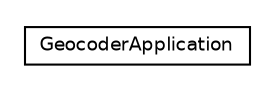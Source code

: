 #!/usr/local/bin/dot
#
# Class diagram 
# Generated by UMLGraph version R5_6 (http://www.umlgraph.org/)
#

digraph G {
	edge [fontname="Helvetica",fontsize=10,labelfontname="Helvetica",labelfontsize=10];
	node [fontname="Helvetica",fontsize=10,shape=plaintext];
	nodesep=0.25;
	ranksep=0.5;
	// net.ljcomputing.geocoder.GeocoderApplication
	c0 [label=<<table title="net.ljcomputing.geocoder.GeocoderApplication" border="0" cellborder="1" cellspacing="0" cellpadding="2" port="p" href="./GeocoderApplication.html">
		<tr><td><table border="0" cellspacing="0" cellpadding="1">
<tr><td align="center" balign="center"> GeocoderApplication </td></tr>
		</table></td></tr>
		</table>>, URL="./GeocoderApplication.html", fontname="Helvetica", fontcolor="black", fontsize=9.0];
}

